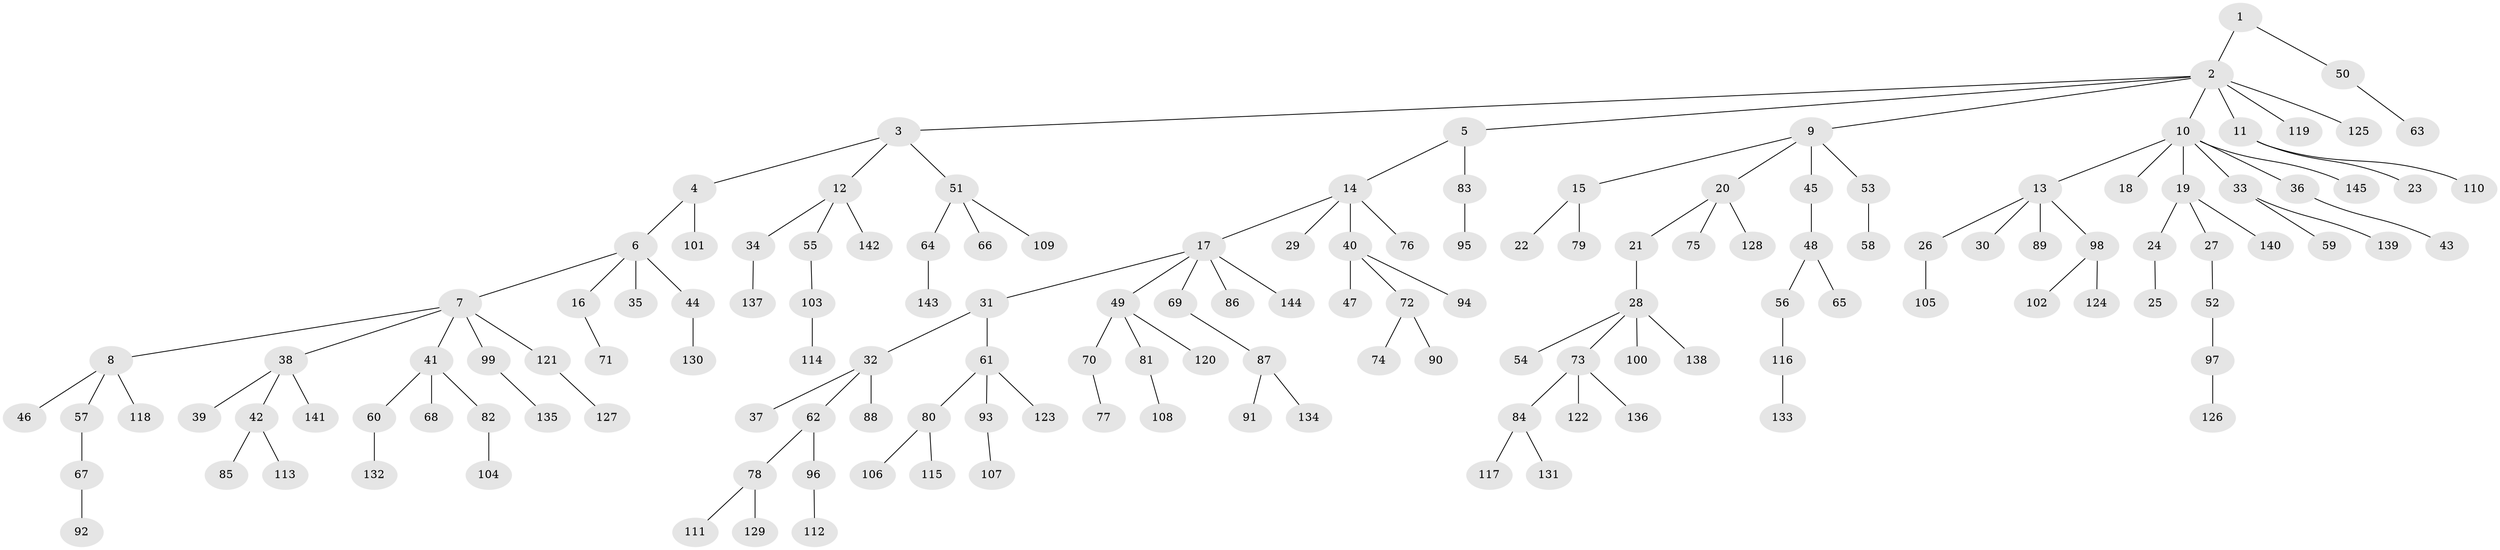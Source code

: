 // coarse degree distribution, {2: 0.18811881188118812, 9: 0.009900990099009901, 4: 0.04950495049504951, 5: 0.039603960396039604, 6: 0.0297029702970297, 3: 0.09900990099009901, 1: 0.5742574257425742, 7: 0.009900990099009901}
// Generated by graph-tools (version 1.1) at 2025/52/02/27/25 19:52:09]
// undirected, 145 vertices, 144 edges
graph export_dot {
graph [start="1"]
  node [color=gray90,style=filled];
  1;
  2;
  3;
  4;
  5;
  6;
  7;
  8;
  9;
  10;
  11;
  12;
  13;
  14;
  15;
  16;
  17;
  18;
  19;
  20;
  21;
  22;
  23;
  24;
  25;
  26;
  27;
  28;
  29;
  30;
  31;
  32;
  33;
  34;
  35;
  36;
  37;
  38;
  39;
  40;
  41;
  42;
  43;
  44;
  45;
  46;
  47;
  48;
  49;
  50;
  51;
  52;
  53;
  54;
  55;
  56;
  57;
  58;
  59;
  60;
  61;
  62;
  63;
  64;
  65;
  66;
  67;
  68;
  69;
  70;
  71;
  72;
  73;
  74;
  75;
  76;
  77;
  78;
  79;
  80;
  81;
  82;
  83;
  84;
  85;
  86;
  87;
  88;
  89;
  90;
  91;
  92;
  93;
  94;
  95;
  96;
  97;
  98;
  99;
  100;
  101;
  102;
  103;
  104;
  105;
  106;
  107;
  108;
  109;
  110;
  111;
  112;
  113;
  114;
  115;
  116;
  117;
  118;
  119;
  120;
  121;
  122;
  123;
  124;
  125;
  126;
  127;
  128;
  129;
  130;
  131;
  132;
  133;
  134;
  135;
  136;
  137;
  138;
  139;
  140;
  141;
  142;
  143;
  144;
  145;
  1 -- 2;
  1 -- 50;
  2 -- 3;
  2 -- 5;
  2 -- 9;
  2 -- 10;
  2 -- 11;
  2 -- 119;
  2 -- 125;
  3 -- 4;
  3 -- 12;
  3 -- 51;
  4 -- 6;
  4 -- 101;
  5 -- 14;
  5 -- 83;
  6 -- 7;
  6 -- 16;
  6 -- 35;
  6 -- 44;
  7 -- 8;
  7 -- 38;
  7 -- 41;
  7 -- 99;
  7 -- 121;
  8 -- 46;
  8 -- 57;
  8 -- 118;
  9 -- 15;
  9 -- 20;
  9 -- 45;
  9 -- 53;
  10 -- 13;
  10 -- 18;
  10 -- 19;
  10 -- 33;
  10 -- 36;
  10 -- 145;
  11 -- 23;
  11 -- 110;
  12 -- 34;
  12 -- 55;
  12 -- 142;
  13 -- 26;
  13 -- 30;
  13 -- 89;
  13 -- 98;
  14 -- 17;
  14 -- 29;
  14 -- 40;
  14 -- 76;
  15 -- 22;
  15 -- 79;
  16 -- 71;
  17 -- 31;
  17 -- 49;
  17 -- 69;
  17 -- 86;
  17 -- 144;
  19 -- 24;
  19 -- 27;
  19 -- 140;
  20 -- 21;
  20 -- 75;
  20 -- 128;
  21 -- 28;
  24 -- 25;
  26 -- 105;
  27 -- 52;
  28 -- 54;
  28 -- 73;
  28 -- 100;
  28 -- 138;
  31 -- 32;
  31 -- 61;
  32 -- 37;
  32 -- 62;
  32 -- 88;
  33 -- 59;
  33 -- 139;
  34 -- 137;
  36 -- 43;
  38 -- 39;
  38 -- 42;
  38 -- 141;
  40 -- 47;
  40 -- 72;
  40 -- 94;
  41 -- 60;
  41 -- 68;
  41 -- 82;
  42 -- 85;
  42 -- 113;
  44 -- 130;
  45 -- 48;
  48 -- 56;
  48 -- 65;
  49 -- 70;
  49 -- 81;
  49 -- 120;
  50 -- 63;
  51 -- 64;
  51 -- 66;
  51 -- 109;
  52 -- 97;
  53 -- 58;
  55 -- 103;
  56 -- 116;
  57 -- 67;
  60 -- 132;
  61 -- 80;
  61 -- 93;
  61 -- 123;
  62 -- 78;
  62 -- 96;
  64 -- 143;
  67 -- 92;
  69 -- 87;
  70 -- 77;
  72 -- 74;
  72 -- 90;
  73 -- 84;
  73 -- 122;
  73 -- 136;
  78 -- 111;
  78 -- 129;
  80 -- 106;
  80 -- 115;
  81 -- 108;
  82 -- 104;
  83 -- 95;
  84 -- 117;
  84 -- 131;
  87 -- 91;
  87 -- 134;
  93 -- 107;
  96 -- 112;
  97 -- 126;
  98 -- 102;
  98 -- 124;
  99 -- 135;
  103 -- 114;
  116 -- 133;
  121 -- 127;
}
